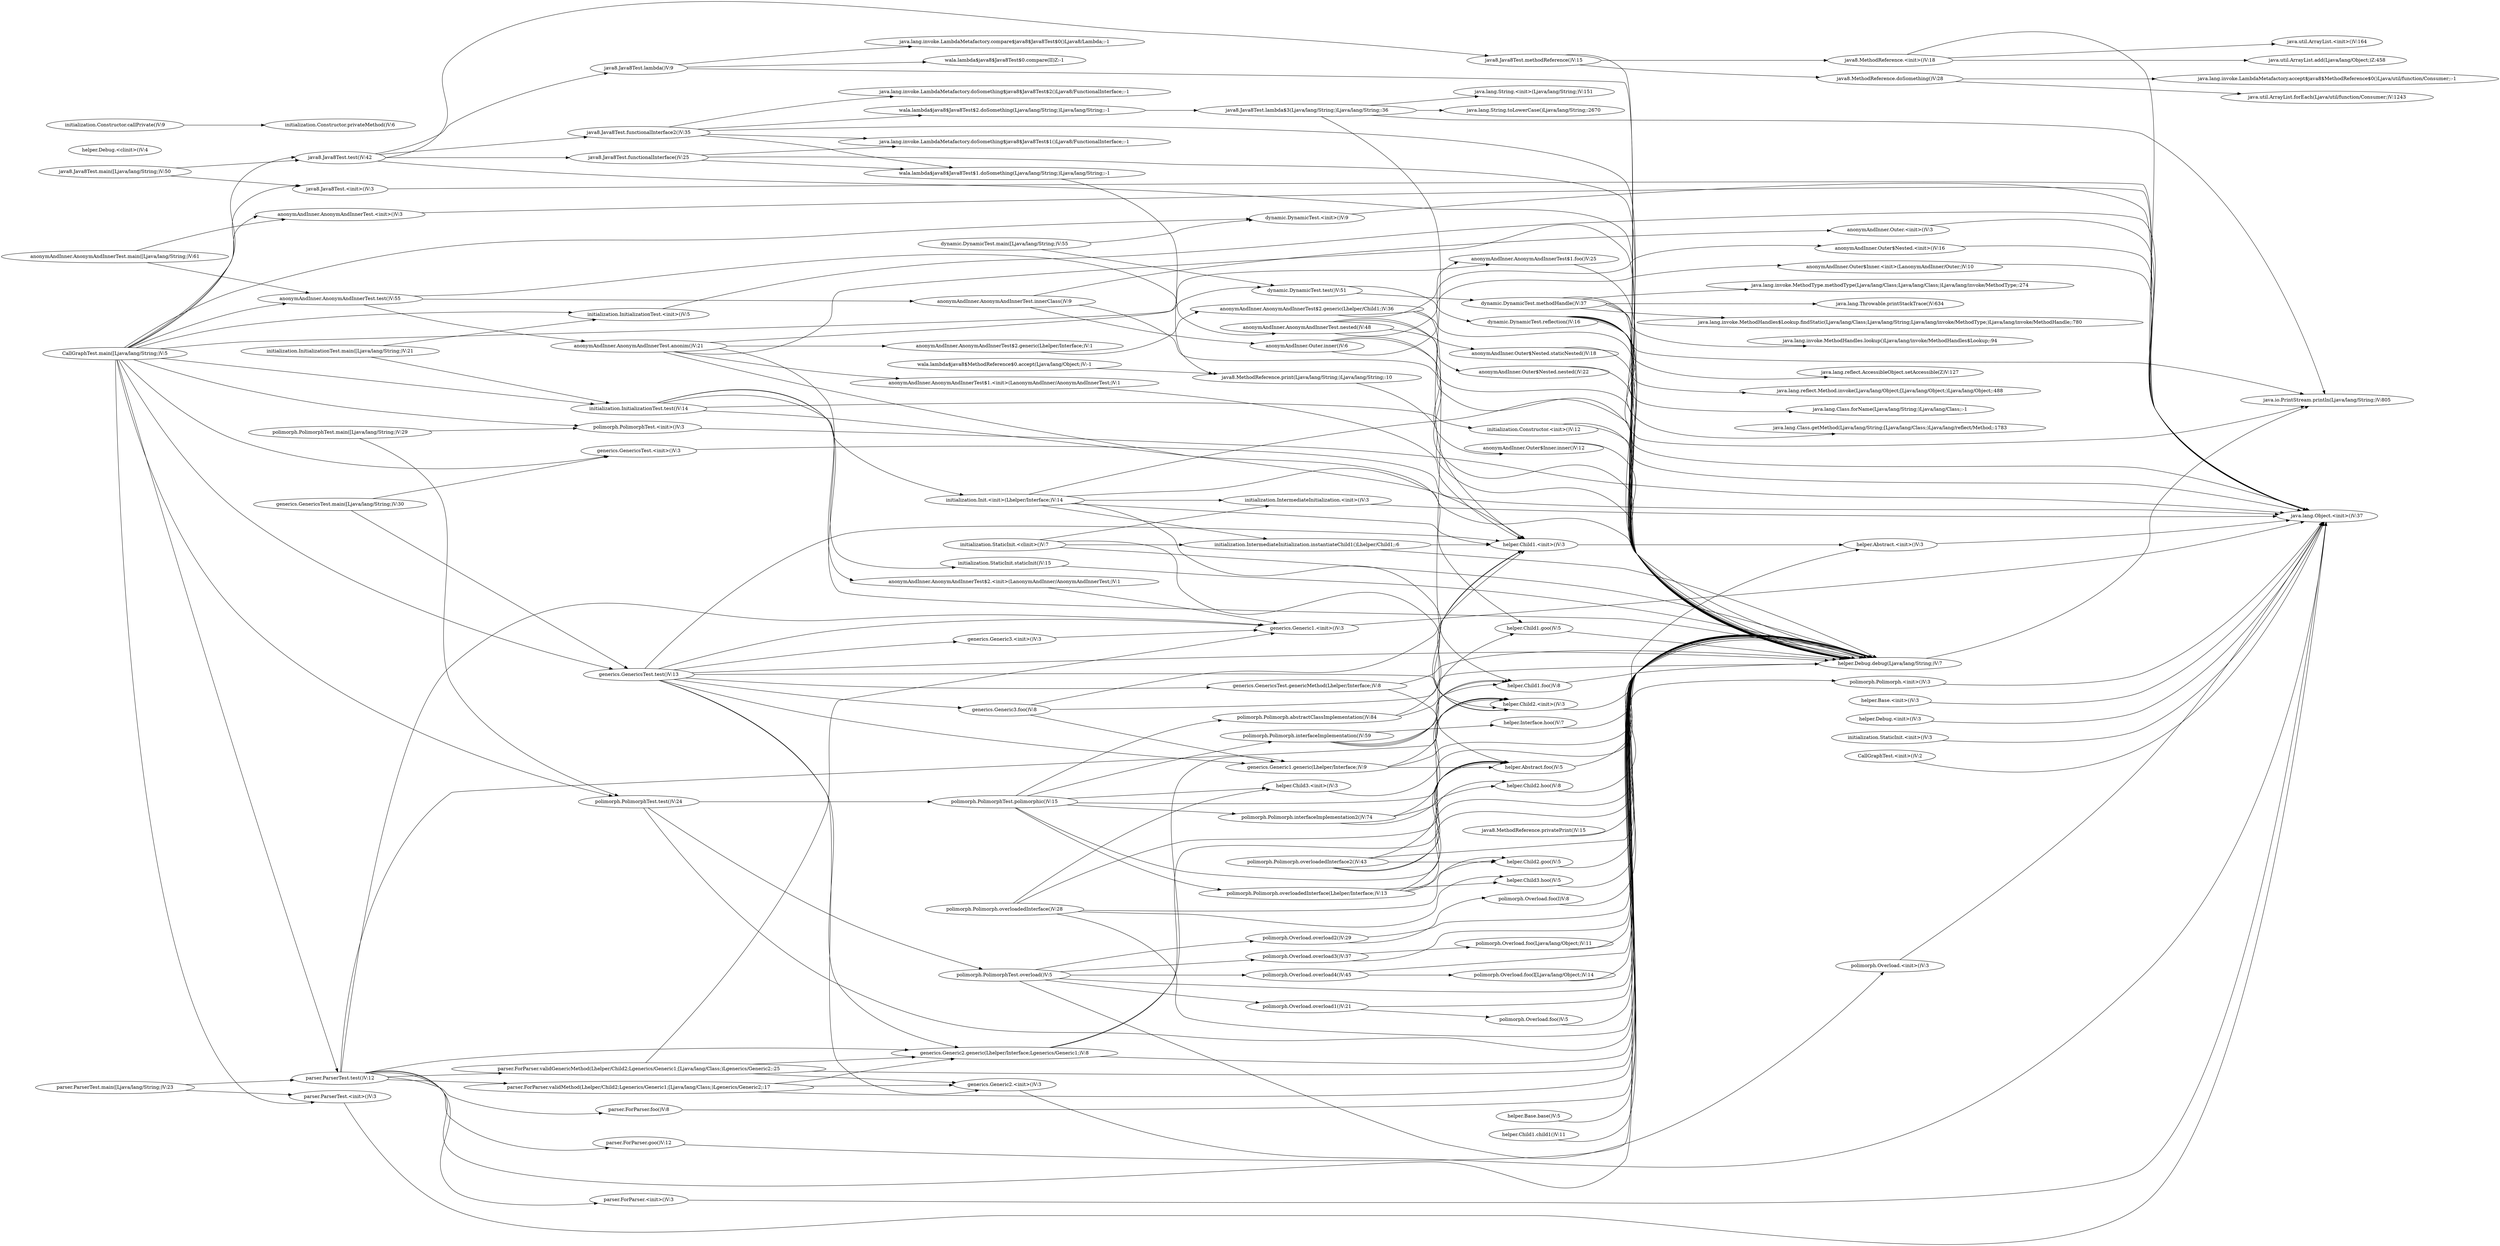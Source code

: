 digraph graphname {
rankdir="LR";
92 [label="CallGraphTest.<init>()V:2"]
93 [label="CallGraphTest.main([Ljava/lang/String;)V:5"]
57 [label="anonymAndInner.AnonymAndInnerTest$1.<init>(LanonymAndInner/AnonymAndInnerTest;)V:1"]
49 [label="anonymAndInner.AnonymAndInnerTest$1.foo()V:25"]
47 [label="anonymAndInner.AnonymAndInnerTest$2.<init>(LanonymAndInner/AnonymAndInnerTest;)V:1"]
48 [label="anonymAndInner.AnonymAndInnerTest$2.generic(Lhelper/Child1;)V:36"]
50 [label="anonymAndInner.AnonymAndInnerTest$2.generic(Lhelper/Interface;)V:1"]
46 [label="anonymAndInner.AnonymAndInnerTest.<init>()V:3"]
56 [label="anonymAndInner.AnonymAndInnerTest.anonim()V:21"]
51 [label="anonymAndInner.AnonymAndInnerTest.innerClass()V:9"]
63 [label="anonymAndInner.AnonymAndInnerTest.main([Ljava/lang/String;)V:61"]
58 [label="anonymAndInner.AnonymAndInnerTest.nested()V:48"]
62 [label="anonymAndInner.AnonymAndInnerTest.test()V:55"]
54 [label="anonymAndInner.Outer$Inner.<init>(LanonymAndInner/Outer;)V:10"]
55 [label="anonymAndInner.Outer$Inner.inner()V:12"]
59 [label="anonymAndInner.Outer$Nested.<init>()V:16"]
60 [label="anonymAndInner.Outer$Nested.nested()V:22"]
61 [label="anonymAndInner.Outer$Nested.staticNested()V:18"]
52 [label="anonymAndInner.Outer.<init>()V:3"]
53 [label="anonymAndInner.Outer.inner()V:6"]
17 [label="dynamic.DynamicTest.<init>()V:9"]
30 [label="dynamic.DynamicTest.main([Ljava/lang/String;)V:55"]
24 [label="dynamic.DynamicTest.methodHandle()V:37"]
18 [label="dynamic.DynamicTest.reflection()V:16"]
29 [label="dynamic.DynamicTest.test()V:51"]
12 [label="generics.Generic1.<init>()V:3"]
14 [label="generics.Generic1.generic(Lhelper/Interface;)V:9"]
35 [label="generics.Generic2.<init>()V:3"]
36 [label="generics.Generic2.generic(Lhelper/Interface;Lgenerics/Generic1;)V:8"]
11 [label="generics.Generic3.<init>()V:3"]
13 [label="generics.Generic3.foo()V:8"]
64 [label="generics.GenericsTest.<init>()V:3"]
65 [label="generics.GenericsTest.genericMethod(Lhelper/Interface;)V:8"]
67 [label="generics.GenericsTest.main([Ljava/lang/String;)V:30"]
66 [label="generics.GenericsTest.test()V:13"]
5 [label="helper.Abstract.<init>()V:3"]
16 [label="helper.Abstract.foo()V:5"]
121 [label="helper.Base.<init>()V:3"]
122 [label="helper.Base.base()V:5"]
8 [label="helper.Child1.<init>()V:3"]
39 [label="helper.Child1.child1()V:11"]
15 [label="helper.Child1.foo()V:8"]
38 [label="helper.Child1.goo()V:5"]
4 [label="helper.Child2.<init>()V:3"]
86 [label="helper.Child2.goo()V:5"]
89 [label="helper.Child2.hoo()V:8"]
84 [label="helper.Child3.<init>()V:3"]
87 [label="helper.Child3.hoo()V:5"]
125 [label="helper.Debug.<clinit>()V:4"]
126 [label="helper.Debug.<init>()V:3"]
1 [label="helper.Debug.debug(Ljava/lang/String;)V:7"]
88 [label="helper.Interface.hoo()V:7"]
40 [label="initialization.Constructor.<init>()V:12"]
41 [label="initialization.Constructor.callPrivate()V:9"]
42 [label="initialization.Constructor.privateMethod()V:6"]
119 [label="initialization.Init.<init>(Lhelper/Interface;)V:14"]
94 [label="initialization.InitializationTest.<init>()V:5"]
127 [label="initialization.InitializationTest.main([Ljava/lang/String;)V:21"]
95 [label="initialization.InitializationTest.test()V:14"]
2 [label="initialization.IntermediateInitialization.<init>()V:3"]
3 [label="initialization.IntermediateInitialization.instantiateChild1()Lhelper/Child1;:6"]
0 [label="initialization.StaticInit.<clinit>()V:7"]
9 [label="initialization.StaticInit.<init>()V:3"]
10 [label="initialization.StaticInit.staticInit()V:15"]
7 [label="java.io.PrintStream.println(Ljava/lang/String;)V:805"]
19 [label="java.lang.Class.forName(Ljava/lang/String;)Ljava/lang/Class;:-1"]
20 [label="java.lang.Class.getMethod(Ljava/lang/String;[Ljava/lang/Class;)Ljava/lang/reflect/Method;:1783"]
6 [label="java.lang.Object.<init>()V:37"]
115 [label="java.lang.String.<init>(Ljava/lang/String;)V:151"]
116 [label="java.lang.String.toLowerCase()Ljava/lang/String;:2670"]
28 [label="java.lang.Throwable.printStackTrace()V:634"]
106 [label="java.lang.invoke.LambdaMetafactory.accept$java8$MethodReference$0()Ljava/util/function/Consumer;:-1"]
117 [label="java.lang.invoke.LambdaMetafactory.compare$java8$Java8Test$0()Ljava8/Lambda;:-1"]
110 [label="java.lang.invoke.LambdaMetafactory.doSomething$java8$Java8Test$1()Ljava8/FunctionalInterface;:-1"]
112 [label="java.lang.invoke.LambdaMetafactory.doSomething$java8$Java8Test$2()Ljava8/FunctionalInterface;:-1"]
27 [label="java.lang.invoke.MethodHandles$Lookup.findStatic(Ljava/lang/Class;Ljava/lang/String;Ljava/lang/invoke/MethodType;)Ljava/lang/invoke/MethodHandle;:780"]
26 [label="java.lang.invoke.MethodHandles.lookup()Ljava/lang/invoke/MethodHandles$Lookup;:94"]
25 [label="java.lang.invoke.MethodType.methodType(Ljava/lang/Class;Ljava/lang/Class;)Ljava/lang/invoke/MethodType;:274"]
21 [label="java.lang.reflect.AccessibleObject.setAccessible(Z)V:127"]
22 [label="java.lang.reflect.Method.invoke(Ljava/lang/Object;[Ljava/lang/Object;)Ljava/lang/Object;:488"]
104 [label="java.util.ArrayList.<init>()V:164"]
105 [label="java.util.ArrayList.add(Ljava/lang/Object;)Z:458"]
107 [label="java.util.ArrayList.forEach(Ljava/util/function/Consumer;)V:1243"]
96 [label="java8.Java8Test.<init>()V:3"]
100 [label="java8.Java8Test.functionalInterface()V:25"]
101 [label="java8.Java8Test.functionalInterface2()V:35"]
114 [label="java8.Java8Test.lambda$3(Ljava/lang/String;)Ljava/lang/String;:36"]
98 [label="java8.Java8Test.lambda()V:9"]
120 [label="java8.Java8Test.main([Ljava/lang/String;)V:50"]
99 [label="java8.Java8Test.methodReference()V:15"]
97 [label="java8.Java8Test.test()V:42"]
102 [label="java8.MethodReference.<init>()V:18"]
103 [label="java8.MethodReference.doSomething()V:28"]
109 [label="java8.MethodReference.print(Ljava/lang/String;)Ljava/lang/String;:10"]
23 [label="java8.MethodReference.privatePrint()V:15"]
31 [label="parser.ForParser.<init>()V:3"]
32 [label="parser.ForParser.foo()V:8"]
33 [label="parser.ForParser.goo()V:12"]
37 [label="parser.ForParser.validGenericMethod(Lhelper/Child2;Lgenerics/Generic1;[Ljava/lang/Class;)Lgenerics/Generic2;:25"]
34 [label="parser.ForParser.validMethod(Lhelper/Child2;Lgenerics/Generic1;[Ljava/lang/Class;)Lgenerics/Generic2;:17"]
43 [label="parser.ParserTest.<init>()V:3"]
45 [label="parser.ParserTest.main([Ljava/lang/String;)V:23"]
44 [label="parser.ParserTest.test()V:12"]
70 [label="polimorph.Overload.<init>()V:3"]
75 [label="polimorph.Overload.foo()V:5"]
76 [label="polimorph.Overload.foo(I)V:8"]
78 [label="polimorph.Overload.foo(I[Ljava/lang/Object;)V:14"]
77 [label="polimorph.Overload.foo(Ljava/lang/Object;)V:11"]
71 [label="polimorph.Overload.overload1()V:21"]
72 [label="polimorph.Overload.overload2()V:29"]
73 [label="polimorph.Overload.overload3()V:37"]
74 [label="polimorph.Overload.overload4()V:45"]
80 [label="polimorph.Polimorph.<init>()V:3"]
83 [label="polimorph.Polimorph.abstractClassImplementation()V:84"]
81 [label="polimorph.Polimorph.interfaceImplementation()V:59"]
82 [label="polimorph.Polimorph.interfaceImplementation2()V:74"]
123 [label="polimorph.Polimorph.overloadedInterface()V:28"]
85 [label="polimorph.Polimorph.overloadedInterface(Lhelper/Interface;)V:13"]
124 [label="polimorph.Polimorph.overloadedInterface2()V:43"]
68 [label="polimorph.PolimorphTest.<init>()V:3"]
91 [label="polimorph.PolimorphTest.main([Ljava/lang/String;)V:29"]
69 [label="polimorph.PolimorphTest.overload()V:5"]
79 [label="polimorph.PolimorphTest.polimorphic()V:15"]
90 [label="polimorph.PolimorphTest.test()V:24"]
118 [label="wala.lambda$java8$Java8Test$0.compare(II)Z:-1"]
111 [label="wala.lambda$java8$Java8Test$1.doSomething(Ljava/lang/String;)Ljava/lang/String;:-1"]
113 [label="wala.lambda$java8$Java8Test$2.doSomething(Ljava/lang/String;)Ljava/lang/String;:-1"]
108 [label="wala.lambda$java8$MethodReference$0.accept(Ljava/lang/Object;)V:-1"]
0 -> 1
0 -> 2
0 -> 3
0 -> 4
1 -> 7
2 -> 6
3 -> 1
3 -> 8
4 -> 5
5 -> 6
8 -> 5
9 -> 6
10 -> 1
11 -> 12
12 -> 6
13 -> 1
13 -> 8
13 -> 14
14 -> 1
14 -> 15
14 -> 16
15 -> 1
16 -> 1
17 -> 6
18 -> 1
18 -> 7
18 -> 19
18 -> 20
18 -> 21
18 -> 22
23 -> 1
24 -> 1
24 -> 7
24 -> 25
24 -> 26
24 -> 27
24 -> 28
29 -> 18
29 -> 24
30 -> 17
30 -> 29
31 -> 6
32 -> 1
33 -> 1
34 -> 1
34 -> 35
34 -> 36
35 -> 6
36 -> 1
36 -> 14
36 -> 16
37 -> 1
37 -> 12
37 -> 35
37 -> 36
38 -> 1
39 -> 1
40 -> 1
40 -> 6
41 -> 42
43 -> 6
44 -> 1
44 -> 4
44 -> 12
44 -> 31
44 -> 32
44 -> 33
44 -> 34
44 -> 36
44 -> 37
45 -> 43
45 -> 44
46 -> 6
47 -> 12
48 -> 1
48 -> 15
48 -> 49
49 -> 1
50 -> 48
51 -> 1
51 -> 52
51 -> 53
52 -> 6
53 -> 1
53 -> 54
53 -> 55
54 -> 6
55 -> 1
56 -> 1
56 -> 38
56 -> 47
56 -> 49
56 -> 50
56 -> 57
57 -> 8
58 -> 1
58 -> 59
58 -> 60
58 -> 61
59 -> 6
60 -> 1
61 -> 1
62 -> 51
62 -> 56
62 -> 58
63 -> 46
63 -> 62
64 -> 6
65 -> 1
65 -> 16
66 -> 1
66 -> 4
66 -> 8
66 -> 11
66 -> 12
66 -> 13
66 -> 14
66 -> 35
66 -> 36
66 -> 65
67 -> 64
67 -> 66
68 -> 6
69 -> 1
69 -> 70
69 -> 71
69 -> 72
69 -> 73
69 -> 74
70 -> 6
71 -> 1
71 -> 75
72 -> 1
72 -> 76
73 -> 1
73 -> 77
74 -> 1
74 -> 78
75 -> 1
76 -> 1
77 -> 1
78 -> 1
79 -> 1
79 -> 80
79 -> 81
79 -> 82
79 -> 83
79 -> 84
79 -> 85
80 -> 6
81 -> 8
81 -> 15
81 -> 38
81 -> 88
82 -> 4
82 -> 16
82 -> 89
83 -> 8
83 -> 15
84 -> 4
85 -> 1
85 -> 16
85 -> 86
85 -> 87
86 -> 1
87 -> 1
88 -> 1
89 -> 1
90 -> 1
90 -> 69
90 -> 79
91 -> 68
91 -> 90
92 -> 6
93 -> 17
93 -> 29
93 -> 43
93 -> 44
93 -> 46
93 -> 62
93 -> 64
93 -> 66
93 -> 68
93 -> 90
93 -> 94
93 -> 95
93 -> 96
93 -> 97
94 -> 6
95 -> 1
95 -> 8
95 -> 10
95 -> 40
95 -> 119
96 -> 6
97 -> 1
97 -> 98
97 -> 99
97 -> 100
97 -> 101
98 -> 1
98 -> 117
98 -> 118
99 -> 1
99 -> 102
99 -> 103
100 -> 1
100 -> 110
100 -> 111
101 -> 1
101 -> 110
101 -> 111
101 -> 112
101 -> 113
102 -> 6
102 -> 104
102 -> 105
103 -> 106
103 -> 107
108 -> 109
109 -> 1
111 -> 109
113 -> 114
114 -> 7
114 -> 8
114 -> 115
114 -> 116
119 -> 1
119 -> 2
119 -> 3
119 -> 4
119 -> 6
119 -> 8
120 -> 96
120 -> 97
121 -> 6
122 -> 1
123 -> 1
123 -> 16
123 -> 84
123 -> 86
123 -> 87
124 -> 1
124 -> 4
124 -> 16
124 -> 86
124 -> 89
126 -> 6
127 -> 94
127 -> 95
}
